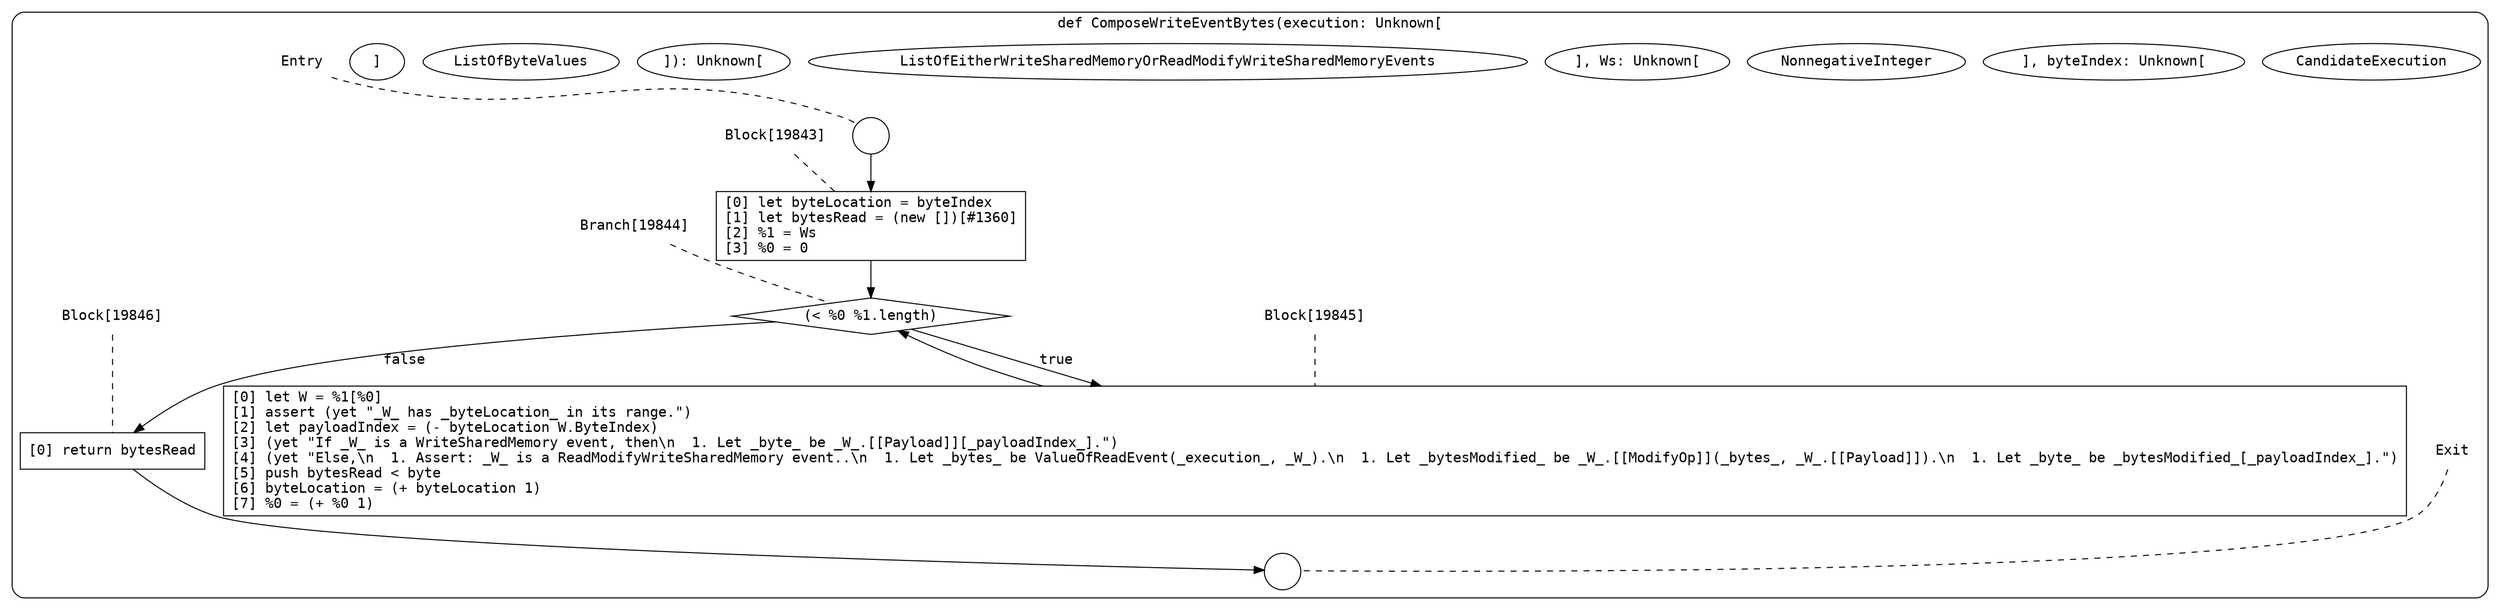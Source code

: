 digraph {
  graph [fontname = "Consolas"]
  node [fontname = "Consolas"]
  edge [fontname = "Consolas"]
  subgraph cluster2665 {
    label = "def ComposeWriteEventBytes(execution: Unknown["CandidateExecution"], byteIndex: Unknown["NonnegativeInteger"], Ws: Unknown["ListOfEitherWriteSharedMemoryOrReadModifyWriteSharedMemoryEvents"]): Unknown["ListOfByteValues"]"
    style = rounded
    cluster2665_entry_name [shape=none, label=<<font color="black">Entry</font>>]
    cluster2665_entry_name -> cluster2665_entry [arrowhead=none, color="black", style=dashed]
    cluster2665_entry [shape=circle label=" " color="black" fillcolor="white" style=filled]
    cluster2665_entry -> node19843 [color="black"]
    cluster2665_exit_name [shape=none, label=<<font color="black">Exit</font>>]
    cluster2665_exit_name -> cluster2665_exit [arrowhead=none, color="black", style=dashed]
    cluster2665_exit [shape=circle label=" " color="black" fillcolor="white" style=filled]
    node19843_name [shape=none, label=<<font color="black">Block[19843]</font>>]
    node19843_name -> node19843 [arrowhead=none, color="black", style=dashed]
    node19843 [shape=box, label=<<font color="black">[0] let byteLocation = byteIndex<BR ALIGN="LEFT"/>[1] let bytesRead = (new [])[#1360]<BR ALIGN="LEFT"/>[2] %1 = Ws<BR ALIGN="LEFT"/>[3] %0 = 0<BR ALIGN="LEFT"/></font>> color="black" fillcolor="white", style=filled]
    node19843 -> node19844 [color="black"]
    node19844_name [shape=none, label=<<font color="black">Branch[19844]</font>>]
    node19844_name -> node19844 [arrowhead=none, color="black", style=dashed]
    node19844 [shape=diamond, label=<<font color="black">(&lt; %0 %1.length)</font>> color="black" fillcolor="white", style=filled]
    node19844 -> node19845 [label=<<font color="black">true</font>> color="black"]
    node19844 -> node19846 [label=<<font color="black">false</font>> color="black"]
    node19845_name [shape=none, label=<<font color="black">Block[19845]</font>>]
    node19845_name -> node19845 [arrowhead=none, color="black", style=dashed]
    node19845 [shape=box, label=<<font color="black">[0] let W = %1[%0]<BR ALIGN="LEFT"/>[1] assert (yet &quot;_W_ has _byteLocation_ in its range.&quot;)<BR ALIGN="LEFT"/>[2] let payloadIndex = (- byteLocation W.ByteIndex)<BR ALIGN="LEFT"/>[3] (yet &quot;If _W_ is a WriteSharedMemory event, then\n  1. Let _byte_ be _W_.[[Payload]][_payloadIndex_].&quot;)<BR ALIGN="LEFT"/>[4] (yet &quot;Else,\n  1. Assert: _W_ is a ReadModifyWriteSharedMemory event..\n  1. Let _bytes_ be ValueOfReadEvent(_execution_, _W_).\n  1. Let _bytesModified_ be _W_.[[ModifyOp]](_bytes_, _W_.[[Payload]]).\n  1. Let _byte_ be _bytesModified_[_payloadIndex_].&quot;)<BR ALIGN="LEFT"/>[5] push bytesRead &lt; byte<BR ALIGN="LEFT"/>[6] byteLocation = (+ byteLocation 1)<BR ALIGN="LEFT"/>[7] %0 = (+ %0 1)<BR ALIGN="LEFT"/></font>> color="black" fillcolor="white", style=filled]
    node19845 -> node19844 [color="black"]
    node19846_name [shape=none, label=<<font color="black">Block[19846]</font>>]
    node19846_name -> node19846 [arrowhead=none, color="black", style=dashed]
    node19846 [shape=box, label=<<font color="black">[0] return bytesRead<BR ALIGN="LEFT"/></font>> color="black" fillcolor="white", style=filled]
    node19846 -> cluster2665_exit [color="black"]
  }
}